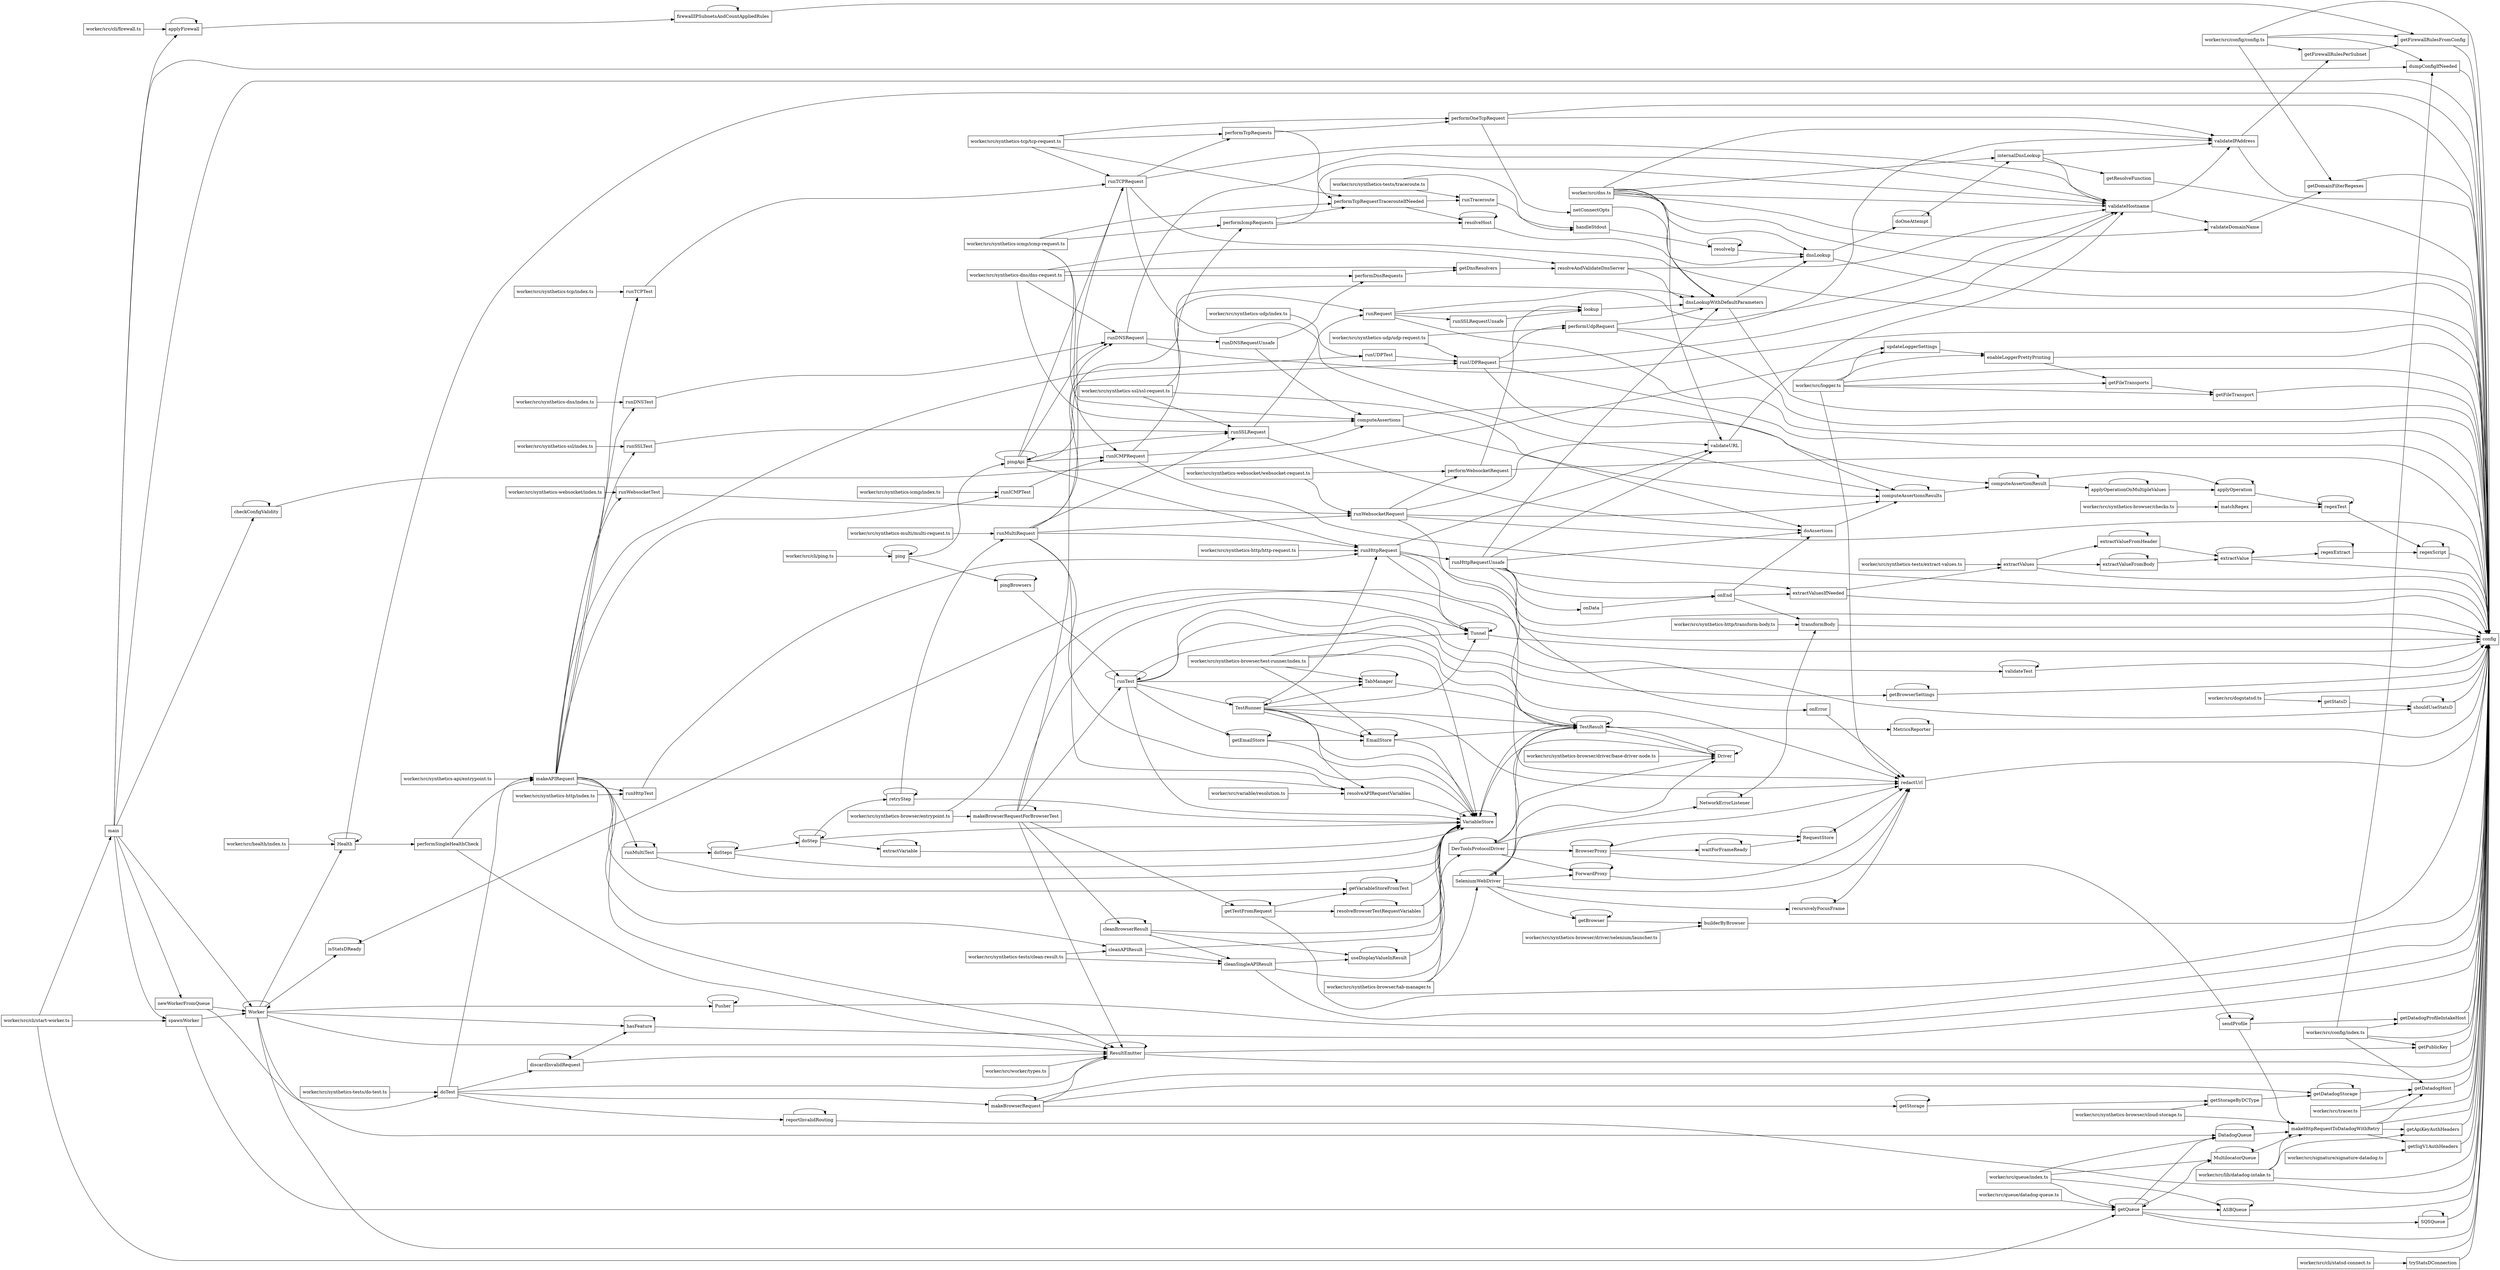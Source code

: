 digraph configDependents {
  rankdir=LR;
  node [shape=box]
  "worker/src/config/config.ts" -> "config"
  "getFirewallRulesFromConfig" -> "config"
  "getDomainFilterRegexes" -> "config"
  "dumpConfigIfNeeded" -> "config"
  "getFileTransport" -> "config"
  "redactUrl" -> "config"
  "worker/src/logger.ts" -> "config"
  "enableLoggerPrettyPrinting" -> "config"
  "worker/src/config/index.ts" -> "config"
  "getDatadogHost" -> "config"
  "getDatadogProfileIntakeHost" -> "config"
  "getPublicKey" -> "config"
  "worker/src/dogstatsd.ts" -> "config"
  "shouldUseStatsD" -> "config"
  "worker/src/dns.ts" -> "config"
  "getResolveFunction" -> "config"
  "dnsLookup" -> "config"
  "dnsLookupWithDefaultParameters" -> "config"
  "validateIPAddress" -> "config"
  "getSigV1AuthHeaders" -> "config"
  "getApiKeyAuthHeaders" -> "config"
  "worker/src/lib/datadog-intake.ts" -> "config"
  "makeHttpRequestToDatadogWithRetry" -> "config"
  "worker/src/tracer.ts" -> "config"
  "ASBQueue" -> "config"
  "SQSQueue" -> "config"
  "hasFeature" -> "config"
  "regexScript" -> "config"
  "runDNSRequest" -> "config"
  "extractValues" -> "config"
  "extractValue" -> "config"
  "Tunnel" -> "config"
  "transformBody" -> "config"
  "runHttpRequest" -> "config"
  "runHttpRequestUnsafe" -> "config"
  "extractValuesIfNeeded" -> "config"
  "runICMPRequest" -> "config"
  "MetricsReporter" -> "config"
  "runRequest" -> "config"
  "runTCPRequest" -> "config"
  "performOneTcpRequest" -> "config"
  "runWebsocketRequest" -> "config"
  "performWebsocketRequest" -> "config"
  "cleanSingleAPIResult" -> "config"
  "ResultEmitter" -> "config"
  "getBrowserSettings" -> "config"
  "validateTest" -> "config"
  "getTestFromRequest" -> "config"
  "makeBrowserRequest" -> "config"
  "runUDPRequest" -> "config"
  "performUdpRequest" -> "config"
  "reportInvalidRouting" -> "config"
  "Health" -> "config"
  "Pusher" -> "config"
  "Worker" -> "config"
  "getQueue" -> "config"
  "main" -> "config"
  "tryStatsDConnection" -> "config"
  "builderByBrowser" -> "config"
  "worker/src/config/config.ts" -> "getFirewallRulesFromConfig"
  "getFirewallRulesPerSubnet" -> "getFirewallRulesFromConfig"
  "firewallIPSubnetsAndCountAppliedRules" -> "getFirewallRulesFromConfig"
  "worker/src/config/config.ts" -> "getFirewallRulesPerSubnet"
  "validateIPAddress" -> "getFirewallRulesPerSubnet"
  "internalDnsLookup" -> "validateIPAddress"
  "validateHostname" -> "validateIPAddress"
  "worker/src/dns.ts" -> "validateIPAddress"
  "performOneTcpRequest" -> "validateIPAddress"
  "performUdpRequest" -> "validateIPAddress"
  "worker/src/dns.ts" -> "internalDnsLookup"
  "doOneAttempt" -> "internalDnsLookup"
  "doOneAttempt" -> "doOneAttempt"
  "dnsLookup" -> "doOneAttempt"
  "worker/src/dns.ts" -> "dnsLookup"
  "dnsLookupWithDefaultParameters" -> "dnsLookup"
  "resolveHost" -> "dnsLookup"
  "resolveIp" -> "dnsLookup"
  "worker/src/dns.ts" -> "dnsLookupWithDefaultParameters"
  "resolveAndValidateDnsServer" -> "dnsLookupWithDefaultParameters"
  "runHttpRequestUnsafe" -> "dnsLookupWithDefaultParameters"
  "lookup" -> "dnsLookupWithDefaultParameters"
  "netConnectOpts" -> "dnsLookupWithDefaultParameters"
  "makeBrowserRequestForBrowserTest" -> "dnsLookupWithDefaultParameters"
  "performUdpRequest" -> "dnsLookupWithDefaultParameters"
  "getDnsResolvers" -> "resolveAndValidateDnsServer"
  "worker/src/synthetics-dns/dns-request.ts" -> "resolveAndValidateDnsServer"
  "performDnsRequests" -> "getDnsResolvers"
  "worker/src/synthetics-dns/dns-request.ts" -> "getDnsResolvers"
  "runDNSRequestUnsafe" -> "performDnsRequests"
  "worker/src/synthetics-dns/dns-request.ts" -> "performDnsRequests"
  "runDNSRequest" -> "runDNSRequestUnsafe"
  "worker/src/synthetics-dns/dns-request.ts" -> "runDNSRequest"
  "runDNSTest" -> "runDNSRequest"
  "runMultiRequest" -> "runDNSRequest"
  "pingApi" -> "runDNSRequest"
  "worker/src/synthetics-dns/index.ts" -> "runDNSTest"
  "makeAPIRequest" -> "runDNSTest"
  "worker/src/synthetics-api/entrypoint.ts" -> "makeAPIRequest"
  "doTest" -> "makeAPIRequest"
  "performSingleHealthCheck" -> "makeAPIRequest"
  "worker/src/synthetics-tests/do-test.ts" -> "doTest"
  "newWorkerFromQueue" -> "doTest"
  "main" -> "newWorkerFromQueue"
  "worker/src/cli/start-worker.ts" -> "main"
  "Health" -> "performSingleHealthCheck"
  "Health" -> "Health"
  "worker/src/health/index.ts" -> "Health"
  "Worker" -> "Health"
  "Worker" -> "Worker"
  "spawnWorker" -> "Worker"
  "main" -> "Worker"
  "newWorkerFromQueue" -> "Worker"
  "worker/src/cli/start-worker.ts" -> "spawnWorker"
  "main" -> "spawnWorker"
  "worker/src/synthetics-multi/multi-request.ts" -> "runMultiRequest"
  "retryStep" -> "runMultiRequest"
  "doStep" -> "retryStep"
  "retryStep" -> "retryStep"
  "doSteps" -> "doStep"
  "doStep" -> "doStep"
  "runMultiTest" -> "doSteps"
  "doSteps" -> "doSteps"
  "runMultiTest" -> "runMultiTest"
  "makeAPIRequest" -> "runMultiTest"
  "pingApi" -> "pingApi"
  "ping" -> "pingApi"
  "ping" -> "ping"
  "worker/src/cli/ping.ts" -> "ping"
  "runHttpRequest" -> "runHttpRequestUnsafe"
  "worker/src/synthetics-http/http-request.ts" -> "runHttpRequest"
  "runHttpTest" -> "runHttpRequest"
  "runMultiRequest" -> "runHttpRequest"
  "TestRunner" -> "runHttpRequest"
  "pingApi" -> "runHttpRequest"
  "worker/src/synthetics-http/index.ts" -> "runHttpTest"
  "makeAPIRequest" -> "runHttpTest"
  "TestRunner" -> "TestRunner"
  "runTest" -> "TestRunner"
  "runTest" -> "runTest"
  "makeBrowserRequestForBrowserTest" -> "runTest"
  "pingBrowsers" -> "runTest"
  "worker/src/synthetics-browser/entrypoint.ts" -> "makeBrowserRequestForBrowserTest"
  "makeBrowserRequestForBrowserTest" -> "makeBrowserRequestForBrowserTest"
  "pingBrowsers" -> "pingBrowsers"
  "ping" -> "pingBrowsers"
  "runRequest" -> "lookup"
  "runSSLRequestUnsafe" -> "lookup"
  "worker/src/synthetics-ssl/ssl-request.ts" -> "runRequest"
  "runSSLRequest" -> "runRequest"
  "worker/src/synthetics-ssl/ssl-request.ts" -> "runSSLRequest"
  "runSSLTest" -> "runSSLRequest"
  "runMultiRequest" -> "runSSLRequest"
  "pingApi" -> "runSSLRequest"
  "worker/src/synthetics-ssl/index.ts" -> "runSSLTest"
  "makeAPIRequest" -> "runSSLTest"
  "runRequest" -> "runSSLRequestUnsafe"
  "performOneTcpRequest" -> "netConnectOpts"
  "performTcpRequests" -> "performOneTcpRequest"
  "worker/src/synthetics-tcp/tcp-request.ts" -> "performOneTcpRequest"
  "runTCPRequest" -> "performTcpRequests"
  "worker/src/synthetics-tcp/tcp-request.ts" -> "performTcpRequests"
  "worker/src/synthetics-tcp/tcp-request.ts" -> "runTCPRequest"
  "runTCPTest" -> "runTCPRequest"
  "runMultiRequest" -> "runTCPRequest"
  "pingApi" -> "runTCPRequest"
  "worker/src/synthetics-tcp/index.ts" -> "runTCPTest"
  "makeAPIRequest" -> "runTCPTest"
  "performWebsocketRequest" -> "lookup"
  "runWebsocketRequest" -> "performWebsocketRequest"
  "worker/src/synthetics-websocket/websocket-request.ts" -> "performWebsocketRequest"
  "worker/src/synthetics-websocket/websocket-request.ts" -> "runWebsocketRequest"
  "runWebsocketTest" -> "runWebsocketRequest"
  "runMultiRequest" -> "runWebsocketRequest"
  "worker/src/synthetics-websocket/index.ts" -> "runWebsocketTest"
  "makeAPIRequest" -> "runWebsocketTest"
  "runUDPRequest" -> "performUdpRequest"
  "worker/src/synthetics-udp/udp-request.ts" -> "performUdpRequest"
  "worker/src/synthetics-udp/udp-request.ts" -> "runUDPRequest"
  "runUDPTest" -> "runUDPRequest"
  "pingApi" -> "runUDPRequest"
  "worker/src/synthetics-udp/index.ts" -> "runUDPTest"
  "makeAPIRequest" -> "runUDPTest"
  "resolveHost" -> "resolveHost"
  "performIcmpRequests" -> "resolveHost"
  "performTcpRequestTracerouteIfNeeded" -> "resolveHost"
  "runICMPRequest" -> "performIcmpRequests"
  "worker/src/synthetics-icmp/icmp-request.ts" -> "performIcmpRequests"
  "worker/src/synthetics-icmp/icmp-request.ts" -> "runICMPRequest"
  "runICMPTest" -> "runICMPRequest"
  "pingApi" -> "runICMPRequest"
  "worker/src/synthetics-icmp/index.ts" -> "runICMPTest"
  "makeAPIRequest" -> "runICMPTest"
  "performTcpRequests" -> "performTcpRequestTracerouteIfNeeded"
  "worker/src/synthetics-tcp/tcp-request.ts" -> "performTcpRequestTracerouteIfNeeded"
  "resolveIp" -> "resolveIp"
  "handleStdout" -> "resolveIp"
  "worker/src/synthetics-tests/traceroute.ts" -> "handleStdout"
  "runTraceroute" -> "handleStdout"
  "worker/src/synthetics-tests/traceroute.ts" -> "runTraceroute"
  "performTcpRequestTracerouteIfNeeded" -> "runTraceroute"
  "performIcmpRequests" -> "performTcpRequestTracerouteIfNeeded"
  "worker/src/synthetics-icmp/icmp-request.ts" -> "performTcpRequestTracerouteIfNeeded"
  "internalDnsLookup" -> "validateHostname"
  "validateURL" -> "validateHostname"
  "worker/src/dns.ts" -> "validateHostname"
  "runDNSRequest" -> "validateHostname"
  "resolveAndValidateDnsServer" -> "validateHostname"
  "performIcmpRequests" -> "validateHostname"
  "runRequest" -> "validateHostname"
  "runTCPRequest" -> "validateHostname"
  "runUDPRequest" -> "validateHostname"
  "worker/src/dns.ts" -> "validateURL"
  "runHttpRequest" -> "validateURL"
  "runHttpRequestUnsafe" -> "validateURL"
  "runWebsocketRequest" -> "validateURL"
  "firewallIPSubnetsAndCountAppliedRules" -> "firewallIPSubnetsAndCountAppliedRules"
  "applyFirewall" -> "firewallIPSubnetsAndCountAppliedRules"
  "applyFirewall" -> "applyFirewall"
  "worker/src/cli/firewall.ts" -> "applyFirewall"
  "main" -> "applyFirewall"
  "worker/src/config/config.ts" -> "getDomainFilterRegexes"
  "validateDomainName" -> "getDomainFilterRegexes"
  "validateHostname" -> "validateDomainName"
  "worker/src/dns.ts" -> "validateDomainName"
  "worker/src/config/config.ts" -> "dumpConfigIfNeeded"
  "worker/src/config/index.ts" -> "dumpConfigIfNeeded"
  "main" -> "dumpConfigIfNeeded"
  "getFileTransports" -> "getFileTransport"
  "worker/src/logger.ts" -> "getFileTransport"
  "worker/src/logger.ts" -> "getFileTransports"
  "enableLoggerPrettyPrinting" -> "getFileTransports"
  "updateLoggerSettings" -> "enableLoggerPrettyPrinting"
  "worker/src/logger.ts" -> "enableLoggerPrettyPrinting"
  "worker/src/logger.ts" -> "updateLoggerSettings"
  "checkConfigValidity" -> "updateLoggerSettings"
  "checkConfigValidity" -> "checkConfigValidity"
  "main" -> "checkConfigValidity"
  "worker/src/logger.ts" -> "redactUrl"
  "runHttpRequest" -> "redactUrl"
  "onError" -> "redactUrl"
  "ForwardProxy" -> "redactUrl"
  "runWebsocketRequest" -> "redactUrl"
  "RequestStore" -> "redactUrl"
  "DevToolsProtocolDriver" -> "redactUrl"
  "SeleniumWebDriver" -> "redactUrl"
  "recursivelyFocusFrame" -> "redactUrl"
  "TestRunner" -> "redactUrl"
  "runHttpRequestUnsafe" -> "onError"
  "ForwardProxy" -> "ForwardProxy"
  "DevToolsProtocolDriver" -> "ForwardProxy"
  "SeleniumWebDriver" -> "ForwardProxy"
  "DevToolsProtocolDriver" -> "DevToolsProtocolDriver"
  "worker/src/synthetics-browser/tab-manager.ts" -> "DevToolsProtocolDriver"
  "SeleniumWebDriver" -> "SeleniumWebDriver"
  "worker/src/synthetics-browser/tab-manager.ts" -> "SeleniumWebDriver"
  "RequestStore" -> "RequestStore"
  "waitForFrameReady" -> "RequestStore"
  "BrowserProxy" -> "RequestStore"
  "waitForFrameReady" -> "waitForFrameReady"
  "BrowserProxy" -> "waitForFrameReady"
  "BrowserProxy" -> "BrowserProxy"
  "DevToolsProtocolDriver" -> "BrowserProxy"
  "SeleniumWebDriver" -> "recursivelyFocusFrame"
  "recursivelyFocusFrame" -> "recursivelyFocusFrame"
  "worker/src/config/index.ts" -> "getDatadogHost"
  "makeHttpRequestToDatadogWithRetry" -> "getDatadogHost"
  "worker/src/tracer.ts" -> "getDatadogHost"
  "getDatadogStorage" -> "getDatadogHost"
  "worker/src/lib/datadog-intake.ts" -> "makeHttpRequestToDatadogWithRetry"
  "DatadogQueue" -> "makeHttpRequestToDatadogWithRetry"
  "MultilocatorQueue" -> "makeHttpRequestToDatadogWithRetry"
  "worker/src/synthetics-browser/cloud-storage.ts" -> "makeHttpRequestToDatadogWithRetry"
  "sendProfile" -> "makeHttpRequestToDatadogWithRetry"
  "DatadogQueue" -> "DatadogQueue"
  "getQueue" -> "DatadogQueue"
  "worker/src/queue/index.ts" -> "DatadogQueue"
  "Worker" -> "DatadogQueue"
  "worker/src/queue/datadog-queue.ts" -> "getQueue"
  "worker/src/queue/index.ts" -> "getQueue"
  "getQueue" -> "getQueue"
  "worker/src/cli/start-worker.ts" -> "getQueue"
  "spawnWorker" -> "getQueue"
  "MultilocatorQueue" -> "MultilocatorQueue"
  "getQueue" -> "MultilocatorQueue"
  "worker/src/queue/index.ts" -> "MultilocatorQueue"
  "sendProfile" -> "sendProfile"
  "BrowserProxy" -> "sendProfile"
  "getStorageByDCType" -> "getDatadogStorage"
  "getDatadogStorage" -> "getDatadogStorage"
  "makeBrowserRequest" -> "getDatadogStorage"
  "getStorage" -> "getStorageByDCType"
  "worker/src/synthetics-browser/cloud-storage.ts" -> "getStorageByDCType"
  "getStorage" -> "getStorage"
  "makeBrowserRequest" -> "getStorage"
  "makeBrowserRequest" -> "makeBrowserRequest"
  "doTest" -> "makeBrowserRequest"
  "worker/src/config/index.ts" -> "getDatadogProfileIntakeHost"
  "sendProfile" -> "getDatadogProfileIntakeHost"
  "worker/src/config/index.ts" -> "getPublicKey"
  "ResultEmitter" -> "getPublicKey"
  "ResultEmitter" -> "ResultEmitter"
  "makeBrowserRequest" -> "ResultEmitter"
  "makeBrowserRequestForBrowserTest" -> "ResultEmitter"
  "makeAPIRequest" -> "ResultEmitter"
  "doTest" -> "ResultEmitter"
  "discardInvalidRequest" -> "ResultEmitter"
  "performSingleHealthCheck" -> "ResultEmitter"
  "worker/src/worker/types.ts" -> "ResultEmitter"
  "Worker" -> "ResultEmitter"
  "doTest" -> "discardInvalidRequest"
  "discardInvalidRequest" -> "discardInvalidRequest"
  "getStatsD" -> "shouldUseStatsD"
  "shouldUseStatsD" -> "shouldUseStatsD"
  "isStatsDReady" -> "shouldUseStatsD"
  "worker/src/dogstatsd.ts" -> "getStatsD"
  "isStatsDReady" -> "isStatsDReady"
  "Worker" -> "isStatsDReady"
  "internalDnsLookup" -> "getResolveFunction"
  "worker/src/signature/signature-datadog.ts" -> "getSigV1AuthHeaders"
  "makeHttpRequestToDatadogWithRetry" -> "getSigV1AuthHeaders"
  "worker/src/lib/datadog-intake.ts" -> "getApiKeyAuthHeaders"
  "makeHttpRequestToDatadogWithRetry" -> "getApiKeyAuthHeaders"
  "ASBQueue" -> "ASBQueue"
  "getQueue" -> "ASBQueue"
  "worker/src/queue/index.ts" -> "ASBQueue"
  "SQSQueue" -> "SQSQueue"
  "getQueue" -> "SQSQueue"
  "hasFeature" -> "hasFeature"
  "discardInvalidRequest" -> "hasFeature"
  "Worker" -> "hasFeature"
  "regexTest" -> "regexScript"
  "regexExtract" -> "regexScript"
  "regexScript" -> "regexScript"
  "regexTest" -> "regexTest"
  "applyOperation" -> "regexTest"
  "matchRegex" -> "regexTest"
  "computeAssertionResult" -> "applyOperation"
  "applyOperation" -> "applyOperation"
  "applyOperationOnMultipleValues" -> "applyOperation"
  "computeAssertionsResults" -> "computeAssertionResult"
  "computeAssertionResult" -> "computeAssertionResult"
  "computeAssertions" -> "computeAssertionResult"
  "computeAssertionsResults" -> "computeAssertionsResults"
  "doAssertions" -> "computeAssertionsResults"
  "computeAssertions" -> "computeAssertionsResults"
  "runTCPRequest" -> "computeAssertionsResults"
  "runWebsocketRequest" -> "computeAssertionsResults"
  "runUDPRequest" -> "computeAssertionsResults"
  "onEnd" -> "doAssertions"
  "runHttpRequestUnsafe" -> "doAssertions"
  "onData" -> "onEnd"
  "runHttpRequestUnsafe" -> "onEnd"
  "runHttpRequestUnsafe" -> "onData"
  "runICMPRequest" -> "computeAssertions"
  "worker/src/synthetics-icmp/icmp-request.ts" -> "computeAssertions"
  "runSSLRequest" -> "doAssertions"
  "worker/src/synthetics-ssl/ssl-request.ts" -> "doAssertions"
  "runDNSRequestUnsafe" -> "computeAssertions"
  "worker/src/synthetics-dns/dns-request.ts" -> "computeAssertions"
  "computeAssertionResult" -> "applyOperationOnMultipleValues"
  "applyOperationOnMultipleValues" -> "applyOperationOnMultipleValues"
  "worker/src/synthetics-browser/checks.ts" -> "matchRegex"
  "regexExtract" -> "regexExtract"
  "extractValue" -> "regexExtract"
  "extractValueFromHeader" -> "extractValue"
  "extractValueFromBody" -> "extractValue"
  "extractValue" -> "extractValue"
  "extractValues" -> "extractValueFromHeader"
  "extractValueFromHeader" -> "extractValueFromHeader"
  "worker/src/synthetics-tests/extract-values.ts" -> "extractValues"
  "extractValuesIfNeeded" -> "extractValues"
  "onEnd" -> "extractValuesIfNeeded"
  "runHttpRequestUnsafe" -> "extractValuesIfNeeded"
  "extractValues" -> "extractValueFromBody"
  "extractValueFromBody" -> "extractValueFromBody"
  "Tunnel" -> "Tunnel"
  "runHttpRequest" -> "Tunnel"
  "TestRunner" -> "Tunnel"
  "worker/src/synthetics-browser/test-runner/index.ts" -> "Tunnel"
  "worker/src/synthetics-browser/entrypoint.ts" -> "Tunnel"
  "makeBrowserRequestForBrowserTest" -> "Tunnel"
  "worker/src/synthetics-http/transform-body.ts" -> "transformBody"
  "onEnd" -> "transformBody"
  "NetworkErrorListener" -> "transformBody"
  "NetworkErrorListener" -> "NetworkErrorListener"
  "SeleniumWebDriver" -> "NetworkErrorListener"
  "MetricsReporter" -> "MetricsReporter"
  "TestResult" -> "MetricsReporter"
  "TestResult" -> "TestResult"
  "Driver" -> "TestResult"
  "VariableStore" -> "TestResult"
  "EmailStore" -> "TestResult"
  "DevToolsProtocolDriver" -> "TestResult"
  "SeleniumWebDriver" -> "TestResult"
  "TabManager" -> "TestResult"
  "TestRunner" -> "TestResult"
  "worker/src/synthetics-browser/test-runner/index.ts" -> "TestResult"
  "runTest" -> "TestResult"
  "Driver" -> "Driver"
  "worker/src/synthetics-browser/driver/base-driver-node.ts" -> "Driver"
  "TestResult" -> "Driver"
  "DevToolsProtocolDriver" -> "Driver"
  "SeleniumWebDriver" -> "Driver"
  "VariableStore" -> "VariableStore"
  "Driver" -> "VariableStore"
  "resolveBrowserTestRequestVariables" -> "VariableStore"
  "resolveAPIRequestVariables" -> "VariableStore"
  "runMultiRequest" -> "VariableStore"
  "runMultiTest" -> "VariableStore"
  "doSteps" -> "VariableStore"
  "doStep" -> "VariableStore"
  "retryStep" -> "VariableStore"
  "extractVariable" -> "VariableStore"
  "cleanAPIResult" -> "VariableStore"
  "cleanBrowserResult" -> "VariableStore"
  "cleanSingleAPIResult" -> "VariableStore"
  "useDisplayValueInResult" -> "VariableStore"
  "EmailStore" -> "VariableStore"
  "getEmailStore" -> "VariableStore"
  "TestRunner" -> "VariableStore"
  "worker/src/synthetics-browser/test-runner/index.ts" -> "VariableStore"
  "runTest" -> "VariableStore"
  "getVariableStoreFromTest" -> "VariableStore"
  "resolveBrowserTestRequestVariables" -> "resolveBrowserTestRequestVariables"
  "getTestFromRequest" -> "resolveBrowserTestRequestVariables"
  "getTestFromRequest" -> "getTestFromRequest"
  "makeBrowserRequestForBrowserTest" -> "getTestFromRequest"
  "worker/src/variable/resolution.ts" -> "resolveAPIRequestVariables"
  "runMultiRequest" -> "resolveAPIRequestVariables"
  "TestRunner" -> "resolveAPIRequestVariables"
  "makeAPIRequest" -> "resolveAPIRequestVariables"
  "doStep" -> "extractVariable"
  "extractVariable" -> "extractVariable"
  "worker/src/synthetics-tests/clean-result.ts" -> "cleanAPIResult"
  "makeAPIRequest" -> "cleanAPIResult"
  "cleanBrowserResult" -> "cleanBrowserResult"
  "makeBrowserRequestForBrowserTest" -> "cleanBrowserResult"
  "cleanAPIResult" -> "cleanSingleAPIResult"
  "cleanBrowserResult" -> "cleanSingleAPIResult"
  "worker/src/synthetics-tests/clean-result.ts" -> "cleanSingleAPIResult"
  "cleanBrowserResult" -> "useDisplayValueInResult"
  "cleanSingleAPIResult" -> "useDisplayValueInResult"
  "useDisplayValueInResult" -> "useDisplayValueInResult"
  "EmailStore" -> "EmailStore"
  "getEmailStore" -> "EmailStore"
  "TestRunner" -> "EmailStore"
  "worker/src/synthetics-browser/test-runner/index.ts" -> "EmailStore"
  "getEmailStore" -> "getEmailStore"
  "runTest" -> "getEmailStore"
  "getVariableStoreFromTest" -> "getVariableStoreFromTest"
  "getTestFromRequest" -> "getVariableStoreFromTest"
  "makeAPIRequest" -> "getVariableStoreFromTest"
  "TabManager" -> "TabManager"
  "TestRunner" -> "TabManager"
  "worker/src/synthetics-browser/test-runner/index.ts" -> "TabManager"
  "runTest" -> "TabManager"
  "runTest" -> "getBrowserSettings"
  "getBrowserSettings" -> "getBrowserSettings"
  "runTest" -> "validateTest"
  "validateTest" -> "validateTest"
  "doTest" -> "reportInvalidRouting"
  "reportInvalidRouting" -> "reportInvalidRouting"
  "Pusher" -> "Pusher"
  "Worker" -> "Pusher"
  "worker/src/cli/statsd-connect.ts" -> "tryStatsDConnection"
  "getBrowser" -> "builderByBrowser"
  "worker/src/synthetics-browser/driver/selenium/launcher.ts" -> "builderByBrowser"
  "getBrowser" -> "getBrowser"
  "SeleniumWebDriver" -> "getBrowser"
}
